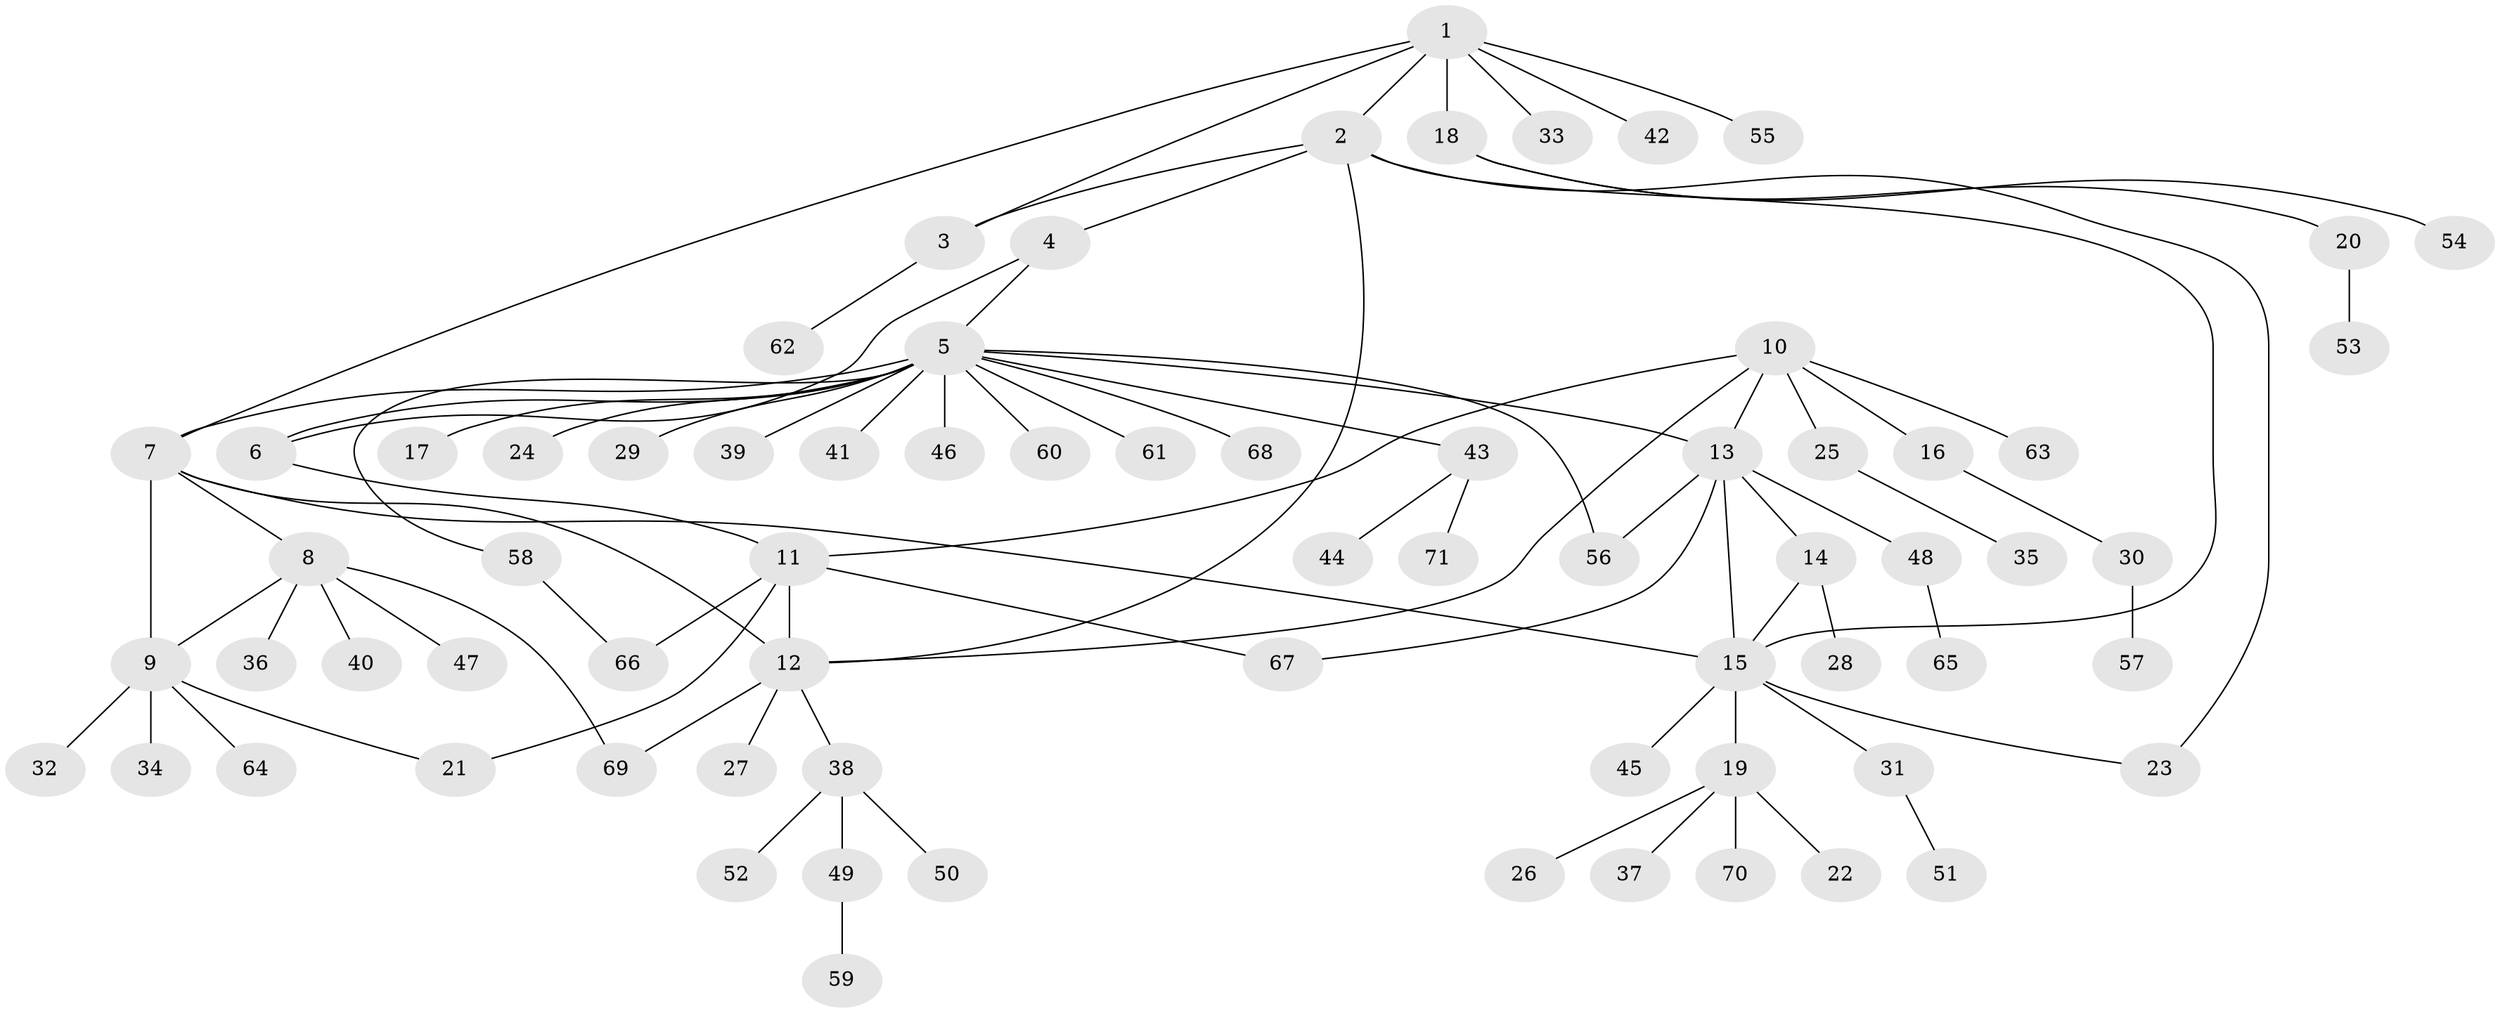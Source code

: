 // Generated by graph-tools (version 1.1) at 2025/50/03/09/25 03:50:37]
// undirected, 71 vertices, 87 edges
graph export_dot {
graph [start="1"]
  node [color=gray90,style=filled];
  1;
  2;
  3;
  4;
  5;
  6;
  7;
  8;
  9;
  10;
  11;
  12;
  13;
  14;
  15;
  16;
  17;
  18;
  19;
  20;
  21;
  22;
  23;
  24;
  25;
  26;
  27;
  28;
  29;
  30;
  31;
  32;
  33;
  34;
  35;
  36;
  37;
  38;
  39;
  40;
  41;
  42;
  43;
  44;
  45;
  46;
  47;
  48;
  49;
  50;
  51;
  52;
  53;
  54;
  55;
  56;
  57;
  58;
  59;
  60;
  61;
  62;
  63;
  64;
  65;
  66;
  67;
  68;
  69;
  70;
  71;
  1 -- 2;
  1 -- 3;
  1 -- 7;
  1 -- 18;
  1 -- 33;
  1 -- 42;
  1 -- 55;
  2 -- 3;
  2 -- 4;
  2 -- 12;
  2 -- 15;
  2 -- 23;
  3 -- 62;
  4 -- 5;
  4 -- 6;
  5 -- 6;
  5 -- 7;
  5 -- 13;
  5 -- 17;
  5 -- 24;
  5 -- 29;
  5 -- 39;
  5 -- 41;
  5 -- 43;
  5 -- 46;
  5 -- 56;
  5 -- 58;
  5 -- 60;
  5 -- 61;
  5 -- 68;
  6 -- 11;
  7 -- 8;
  7 -- 9;
  7 -- 12;
  7 -- 15;
  8 -- 9;
  8 -- 36;
  8 -- 40;
  8 -- 47;
  8 -- 69;
  9 -- 21;
  9 -- 32;
  9 -- 34;
  9 -- 64;
  10 -- 11;
  10 -- 12;
  10 -- 13;
  10 -- 16;
  10 -- 25;
  10 -- 63;
  11 -- 12;
  11 -- 21;
  11 -- 66;
  11 -- 67;
  12 -- 27;
  12 -- 38;
  12 -- 69;
  13 -- 14;
  13 -- 15;
  13 -- 48;
  13 -- 56;
  13 -- 67;
  14 -- 15;
  14 -- 28;
  15 -- 19;
  15 -- 23;
  15 -- 31;
  15 -- 45;
  16 -- 30;
  18 -- 20;
  18 -- 54;
  19 -- 22;
  19 -- 26;
  19 -- 37;
  19 -- 70;
  20 -- 53;
  25 -- 35;
  30 -- 57;
  31 -- 51;
  38 -- 49;
  38 -- 50;
  38 -- 52;
  43 -- 44;
  43 -- 71;
  48 -- 65;
  49 -- 59;
  58 -- 66;
}
